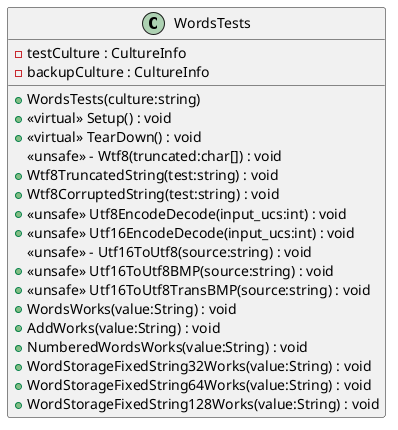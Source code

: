 @startuml
class WordsTests {
    - testCulture : CultureInfo
    - backupCulture : CultureInfo
    + WordsTests(culture:string)
    + <<virtual>> Setup() : void
    + <<virtual>> TearDown() : void
    <<unsafe>> - Wtf8(truncated:char[]) : void
    + Wtf8TruncatedString(test:string) : void
    + Wtf8CorruptedString(test:string) : void
    + <<unsafe>> Utf8EncodeDecode(input_ucs:int) : void
    + <<unsafe>> Utf16EncodeDecode(input_ucs:int) : void
    <<unsafe>> - Utf16ToUtf8(source:string) : void
    + <<unsafe>> Utf16ToUtf8BMP(source:string) : void
    + <<unsafe>> Utf16ToUtf8TransBMP(source:string) : void
    + WordsWorks(value:String) : void
    + AddWorks(value:String) : void
    + NumberedWordsWorks(value:String) : void
    + WordStorageFixedString32Works(value:String) : void
    + WordStorageFixedString64Works(value:String) : void
    + WordStorageFixedString128Works(value:String) : void
}
@enduml
